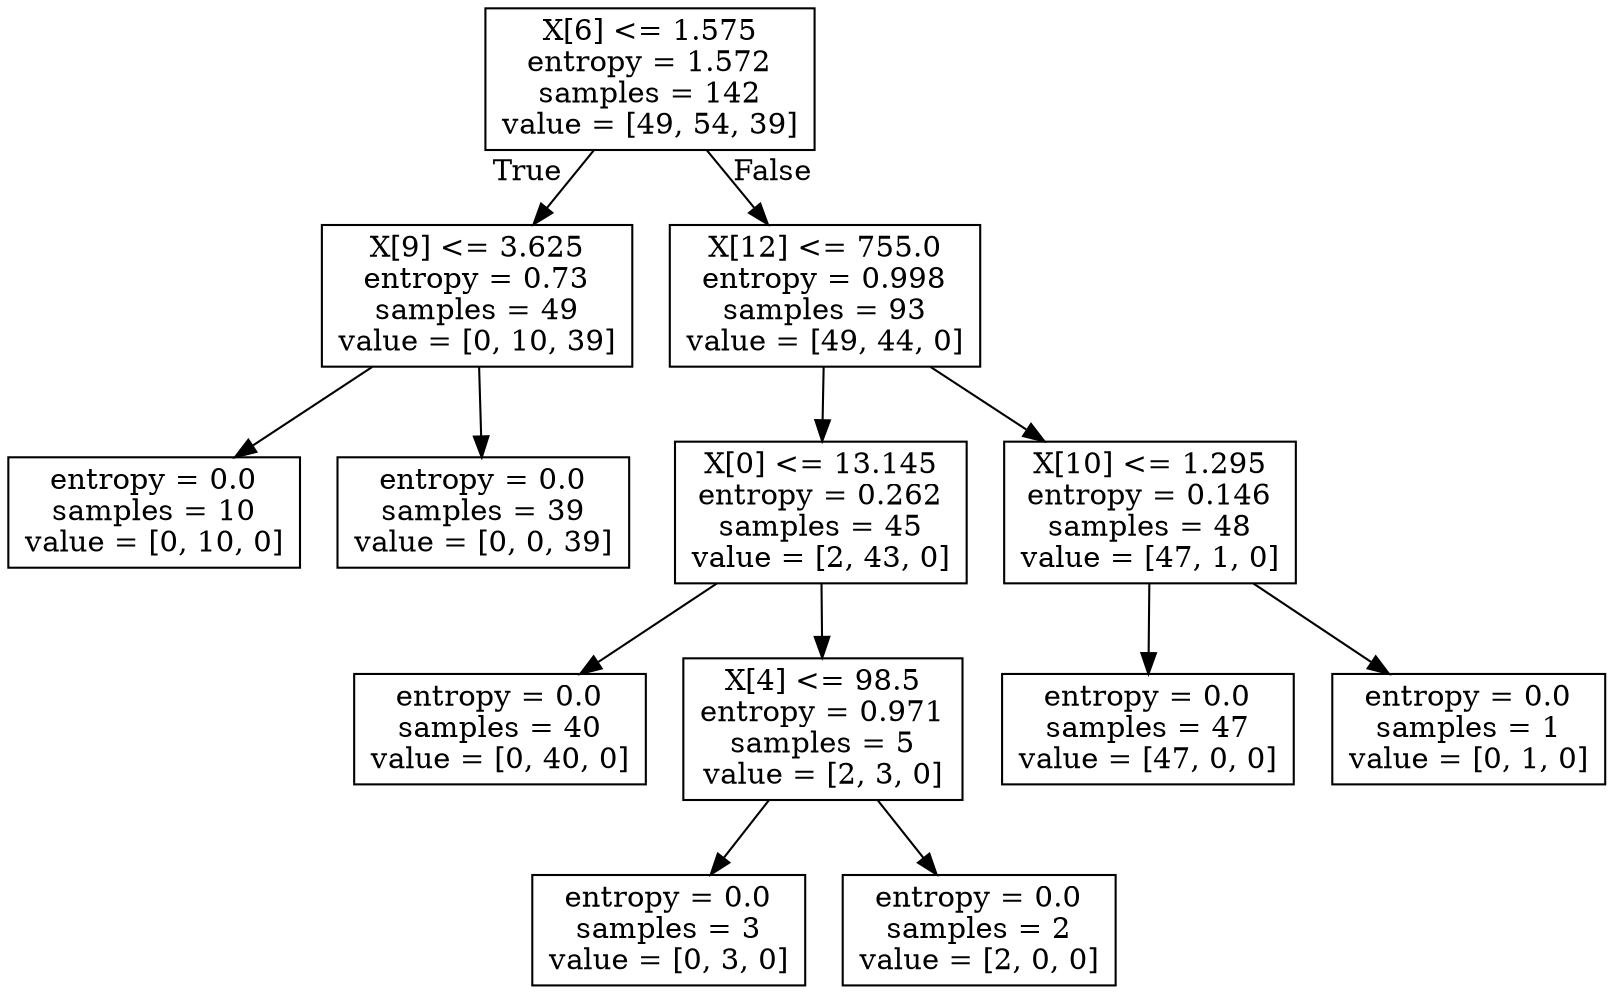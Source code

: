 digraph Tree {
node [shape=box] ;
0 [label="X[6] <= 1.575\nentropy = 1.572\nsamples = 142\nvalue = [49, 54, 39]"] ;
1 [label="X[9] <= 3.625\nentropy = 0.73\nsamples = 49\nvalue = [0, 10, 39]"] ;
0 -> 1 [labeldistance=2.5, labelangle=45, headlabel="True"] ;
2 [label="entropy = 0.0\nsamples = 10\nvalue = [0, 10, 0]"] ;
1 -> 2 ;
3 [label="entropy = 0.0\nsamples = 39\nvalue = [0, 0, 39]"] ;
1 -> 3 ;
4 [label="X[12] <= 755.0\nentropy = 0.998\nsamples = 93\nvalue = [49, 44, 0]"] ;
0 -> 4 [labeldistance=2.5, labelangle=-45, headlabel="False"] ;
5 [label="X[0] <= 13.145\nentropy = 0.262\nsamples = 45\nvalue = [2, 43, 0]"] ;
4 -> 5 ;
6 [label="entropy = 0.0\nsamples = 40\nvalue = [0, 40, 0]"] ;
5 -> 6 ;
7 [label="X[4] <= 98.5\nentropy = 0.971\nsamples = 5\nvalue = [2, 3, 0]"] ;
5 -> 7 ;
8 [label="entropy = 0.0\nsamples = 3\nvalue = [0, 3, 0]"] ;
7 -> 8 ;
9 [label="entropy = 0.0\nsamples = 2\nvalue = [2, 0, 0]"] ;
7 -> 9 ;
10 [label="X[10] <= 1.295\nentropy = 0.146\nsamples = 48\nvalue = [47, 1, 0]"] ;
4 -> 10 ;
11 [label="entropy = 0.0\nsamples = 47\nvalue = [47, 0, 0]"] ;
10 -> 11 ;
12 [label="entropy = 0.0\nsamples = 1\nvalue = [0, 1, 0]"] ;
10 -> 12 ;
}